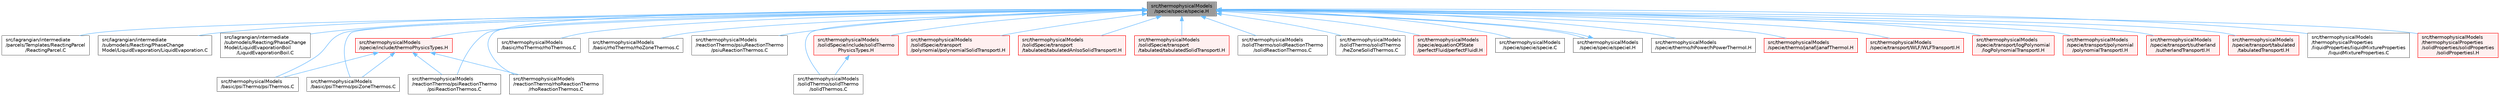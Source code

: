 digraph "src/thermophysicalModels/specie/specie/specie.H"
{
 // LATEX_PDF_SIZE
  bgcolor="transparent";
  edge [fontname=Helvetica,fontsize=10,labelfontname=Helvetica,labelfontsize=10];
  node [fontname=Helvetica,fontsize=10,shape=box,height=0.2,width=0.4];
  Node1 [id="Node000001",label="src/thermophysicalModels\l/specie/specie/specie.H",height=0.2,width=0.4,color="gray40", fillcolor="grey60", style="filled", fontcolor="black",tooltip=" "];
  Node1 -> Node2 [id="edge1_Node000001_Node000002",dir="back",color="steelblue1",style="solid",tooltip=" "];
  Node2 [id="Node000002",label="src/lagrangian/intermediate\l/parcels/Templates/ReactingParcel\l/ReactingParcel.C",height=0.2,width=0.4,color="grey40", fillcolor="white", style="filled",URL="$ReactingParcel_8C.html",tooltip=" "];
  Node1 -> Node3 [id="edge2_Node000001_Node000003",dir="back",color="steelblue1",style="solid",tooltip=" "];
  Node3 [id="Node000003",label="src/lagrangian/intermediate\l/submodels/Reacting/PhaseChange\lModel/LiquidEvaporation/LiquidEvaporation.C",height=0.2,width=0.4,color="grey40", fillcolor="white", style="filled",URL="$LiquidEvaporation_8C.html",tooltip=" "];
  Node1 -> Node4 [id="edge3_Node000001_Node000004",dir="back",color="steelblue1",style="solid",tooltip=" "];
  Node4 [id="Node000004",label="src/lagrangian/intermediate\l/submodels/Reacting/PhaseChange\lModel/LiquidEvaporationBoil\l/LiquidEvaporationBoil.C",height=0.2,width=0.4,color="grey40", fillcolor="white", style="filled",URL="$LiquidEvaporationBoil_8C.html",tooltip=" "];
  Node1 -> Node5 [id="edge4_Node000001_Node000005",dir="back",color="steelblue1",style="solid",tooltip=" "];
  Node5 [id="Node000005",label="src/thermophysicalModels\l/basic/psiThermo/psiThermos.C",height=0.2,width=0.4,color="grey40", fillcolor="white", style="filled",URL="$psiThermos_8C.html",tooltip=" "];
  Node1 -> Node6 [id="edge5_Node000001_Node000006",dir="back",color="steelblue1",style="solid",tooltip=" "];
  Node6 [id="Node000006",label="src/thermophysicalModels\l/basic/psiThermo/psiZoneThermos.C",height=0.2,width=0.4,color="grey40", fillcolor="white", style="filled",URL="$psiZoneThermos_8C.html",tooltip=" "];
  Node1 -> Node7 [id="edge6_Node000001_Node000007",dir="back",color="steelblue1",style="solid",tooltip=" "];
  Node7 [id="Node000007",label="src/thermophysicalModels\l/basic/rhoThermo/rhoThermos.C",height=0.2,width=0.4,color="grey40", fillcolor="white", style="filled",URL="$rhoThermos_8C.html",tooltip=" "];
  Node1 -> Node8 [id="edge7_Node000001_Node000008",dir="back",color="steelblue1",style="solid",tooltip=" "];
  Node8 [id="Node000008",label="src/thermophysicalModels\l/basic/rhoThermo/rhoZoneThermos.C",height=0.2,width=0.4,color="grey40", fillcolor="white", style="filled",URL="$rhoZoneThermos_8C.html",tooltip=" "];
  Node1 -> Node9 [id="edge8_Node000001_Node000009",dir="back",color="steelblue1",style="solid",tooltip=" "];
  Node9 [id="Node000009",label="src/thermophysicalModels\l/reactionThermo/psiReactionThermo\l/psiReactionThermos.C",height=0.2,width=0.4,color="grey40", fillcolor="white", style="filled",URL="$psiReactionThermos_8C.html",tooltip=" "];
  Node1 -> Node10 [id="edge9_Node000001_Node000010",dir="back",color="steelblue1",style="solid",tooltip=" "];
  Node10 [id="Node000010",label="src/thermophysicalModels\l/reactionThermo/psiuReactionThermo\l/psiuReactionThermos.C",height=0.2,width=0.4,color="grey40", fillcolor="white", style="filled",URL="$psiuReactionThermos_8C.html",tooltip=" "];
  Node1 -> Node11 [id="edge10_Node000001_Node000011",dir="back",color="steelblue1",style="solid",tooltip=" "];
  Node11 [id="Node000011",label="src/thermophysicalModels\l/reactionThermo/rhoReactionThermo\l/rhoReactionThermos.C",height=0.2,width=0.4,color="grey40", fillcolor="white", style="filled",URL="$rhoReactionThermos_8C.html",tooltip=" "];
  Node1 -> Node12 [id="edge11_Node000001_Node000012",dir="back",color="steelblue1",style="solid",tooltip=" "];
  Node12 [id="Node000012",label="src/thermophysicalModels\l/solidSpecie/include/solidThermo\lPhysicsTypes.H",height=0.2,width=0.4,color="red", fillcolor="#FFF0F0", style="filled",URL="$solidThermoPhysicsTypes_8H.html",tooltip="Type definitions for solid-thermo-physics models."];
  Node12 -> Node20 [id="edge12_Node000012_Node000020",dir="back",color="steelblue1",style="solid",tooltip=" "];
  Node20 [id="Node000020",label="src/thermophysicalModels\l/solidThermo/solidThermo\l/solidThermos.C",height=0.2,width=0.4,color="grey40", fillcolor="white", style="filled",URL="$solidThermos_8C.html",tooltip=" "];
  Node1 -> Node21 [id="edge13_Node000001_Node000021",dir="back",color="steelblue1",style="solid",tooltip=" "];
  Node21 [id="Node000021",label="src/thermophysicalModels\l/solidSpecie/transport\l/polynomial/polynomialSolidTransportI.H",height=0.2,width=0.4,color="red", fillcolor="#FFF0F0", style="filled",URL="$polynomialSolidTransportI_8H.html",tooltip=" "];
  Node1 -> Node25 [id="edge14_Node000001_Node000025",dir="back",color="steelblue1",style="solid",tooltip=" "];
  Node25 [id="Node000025",label="src/thermophysicalModels\l/solidSpecie/transport\l/tabulated/tabulatedAnIsoSolidTransportI.H",height=0.2,width=0.4,color="red", fillcolor="#FFF0F0", style="filled",URL="$tabulatedAnIsoSolidTransportI_8H.html",tooltip=" "];
  Node1 -> Node28 [id="edge15_Node000001_Node000028",dir="back",color="steelblue1",style="solid",tooltip=" "];
  Node28 [id="Node000028",label="src/thermophysicalModels\l/solidSpecie/transport\l/tabulated/tabulatedSolidTransportI.H",height=0.2,width=0.4,color="red", fillcolor="#FFF0F0", style="filled",URL="$tabulatedSolidTransportI_8H.html",tooltip=" "];
  Node1 -> Node31 [id="edge16_Node000001_Node000031",dir="back",color="steelblue1",style="solid",tooltip=" "];
  Node31 [id="Node000031",label="src/thermophysicalModels\l/solidThermo/solidReactionThermo\l/solidReactionThermos.C",height=0.2,width=0.4,color="grey40", fillcolor="white", style="filled",URL="$solidReactionThermos_8C.html",tooltip=" "];
  Node1 -> Node24 [id="edge17_Node000001_Node000024",dir="back",color="steelblue1",style="solid",tooltip=" "];
  Node24 [id="Node000024",label="src/thermophysicalModels\l/solidThermo/solidThermo\l/heZoneSolidThermos.C",height=0.2,width=0.4,color="grey40", fillcolor="white", style="filled",URL="$heZoneSolidThermos_8C.html",tooltip=" "];
  Node1 -> Node20 [id="edge18_Node000001_Node000020",dir="back",color="steelblue1",style="solid",tooltip=" "];
  Node1 -> Node32 [id="edge19_Node000001_Node000032",dir="back",color="steelblue1",style="solid",tooltip=" "];
  Node32 [id="Node000032",label="src/thermophysicalModels\l/specie/equationOfState\l/perfectFluid/perfectFluidI.H",height=0.2,width=0.4,color="red", fillcolor="#FFF0F0", style="filled",URL="$perfectFluidI_8H.html",tooltip=" "];
  Node1 -> Node36 [id="edge20_Node000001_Node000036",dir="back",color="steelblue1",style="solid",tooltip=" "];
  Node36 [id="Node000036",label="src/thermophysicalModels\l/specie/include/thermoPhysicsTypes.H",height=0.2,width=0.4,color="red", fillcolor="#FFF0F0", style="filled",URL="$thermoPhysicsTypes_8H.html",tooltip="Type definitions for thermo-physics models."];
  Node36 -> Node5 [id="edge21_Node000036_Node000005",dir="back",color="steelblue1",style="solid",tooltip=" "];
  Node36 -> Node6 [id="edge22_Node000036_Node000006",dir="back",color="steelblue1",style="solid",tooltip=" "];
  Node36 -> Node9 [id="edge23_Node000036_Node000009",dir="back",color="steelblue1",style="solid",tooltip=" "];
  Node36 -> Node11 [id="edge24_Node000036_Node000011",dir="back",color="steelblue1",style="solid",tooltip=" "];
  Node1 -> Node53 [id="edge25_Node000001_Node000053",dir="back",color="steelblue1",style="solid",tooltip=" "];
  Node53 [id="Node000053",label="src/thermophysicalModels\l/specie/specie/specie.C",height=0.2,width=0.4,color="grey40", fillcolor="white", style="filled",URL="$specie_8C.html",tooltip=" "];
  Node1 -> Node54 [id="edge26_Node000001_Node000054",dir="back",color="steelblue1",style="solid",tooltip=" "];
  Node54 [id="Node000054",label="src/thermophysicalModels\l/specie/specie/specieI.H",height=0.2,width=0.4,color="grey40", fillcolor="white", style="filled",URL="$specieI_8H.html",tooltip=" "];
  Node54 -> Node1 [id="edge27_Node000054_Node000001",dir="back",color="steelblue1",style="solid",tooltip=" "];
  Node1 -> Node55 [id="edge28_Node000001_Node000055",dir="back",color="steelblue1",style="solid",tooltip=" "];
  Node55 [id="Node000055",label="src/thermophysicalModels\l/specie/thermo/hPower/hPowerThermoI.H",height=0.2,width=0.4,color="grey40", fillcolor="white", style="filled",URL="$hPowerThermoI_8H.html",tooltip=" "];
  Node1 -> Node56 [id="edge29_Node000001_Node000056",dir="back",color="steelblue1",style="solid",tooltip=" "];
  Node56 [id="Node000056",label="src/thermophysicalModels\l/specie/thermo/janaf/janafThermoI.H",height=0.2,width=0.4,color="red", fillcolor="#FFF0F0", style="filled",URL="$janafThermoI_8H.html",tooltip=" "];
  Node1 -> Node60 [id="edge30_Node000001_Node000060",dir="back",color="steelblue1",style="solid",tooltip=" "];
  Node60 [id="Node000060",label="src/thermophysicalModels\l/specie/transport/WLF/WLFTransportI.H",height=0.2,width=0.4,color="red", fillcolor="#FFF0F0", style="filled",URL="$WLFTransportI_8H.html",tooltip=" "];
  Node1 -> Node63 [id="edge31_Node000001_Node000063",dir="back",color="steelblue1",style="solid",tooltip=" "];
  Node63 [id="Node000063",label="src/thermophysicalModels\l/specie/transport/logPolynomial\l/logPolynomialTransportI.H",height=0.2,width=0.4,color="red", fillcolor="#FFF0F0", style="filled",URL="$logPolynomialTransportI_8H.html",tooltip=" "];
  Node1 -> Node66 [id="edge32_Node000001_Node000066",dir="back",color="steelblue1",style="solid",tooltip=" "];
  Node66 [id="Node000066",label="src/thermophysicalModels\l/specie/transport/polynomial\l/polynomialTransportI.H",height=0.2,width=0.4,color="red", fillcolor="#FFF0F0", style="filled",URL="$polynomialTransportI_8H.html",tooltip=" "];
  Node1 -> Node69 [id="edge33_Node000001_Node000069",dir="back",color="steelblue1",style="solid",tooltip=" "];
  Node69 [id="Node000069",label="src/thermophysicalModels\l/specie/transport/sutherland\l/sutherlandTransportI.H",height=0.2,width=0.4,color="red", fillcolor="#FFF0F0", style="filled",URL="$sutherlandTransportI_8H.html",tooltip=" "];
  Node1 -> Node72 [id="edge34_Node000001_Node000072",dir="back",color="steelblue1",style="solid",tooltip=" "];
  Node72 [id="Node000072",label="src/thermophysicalModels\l/specie/transport/tabulated\l/tabulatedTransportI.H",height=0.2,width=0.4,color="red", fillcolor="#FFF0F0", style="filled",URL="$tabulatedTransportI_8H.html",tooltip=" "];
  Node1 -> Node75 [id="edge35_Node000001_Node000075",dir="back",color="steelblue1",style="solid",tooltip=" "];
  Node75 [id="Node000075",label="src/thermophysicalModels\l/thermophysicalProperties\l/liquidProperties/liquidMixtureProperties\l/liquidMixtureProperties.C",height=0.2,width=0.4,color="grey40", fillcolor="white", style="filled",URL="$liquidMixtureProperties_8C.html",tooltip=" "];
  Node1 -> Node76 [id="edge36_Node000001_Node000076",dir="back",color="steelblue1",style="solid",tooltip=" "];
  Node76 [id="Node000076",label="src/thermophysicalModels\l/thermophysicalProperties\l/solidProperties/solidProperties\l/solidPropertiesI.H",height=0.2,width=0.4,color="red", fillcolor="#FFF0F0", style="filled",URL="$solidPropertiesI_8H.html",tooltip=" "];
}
